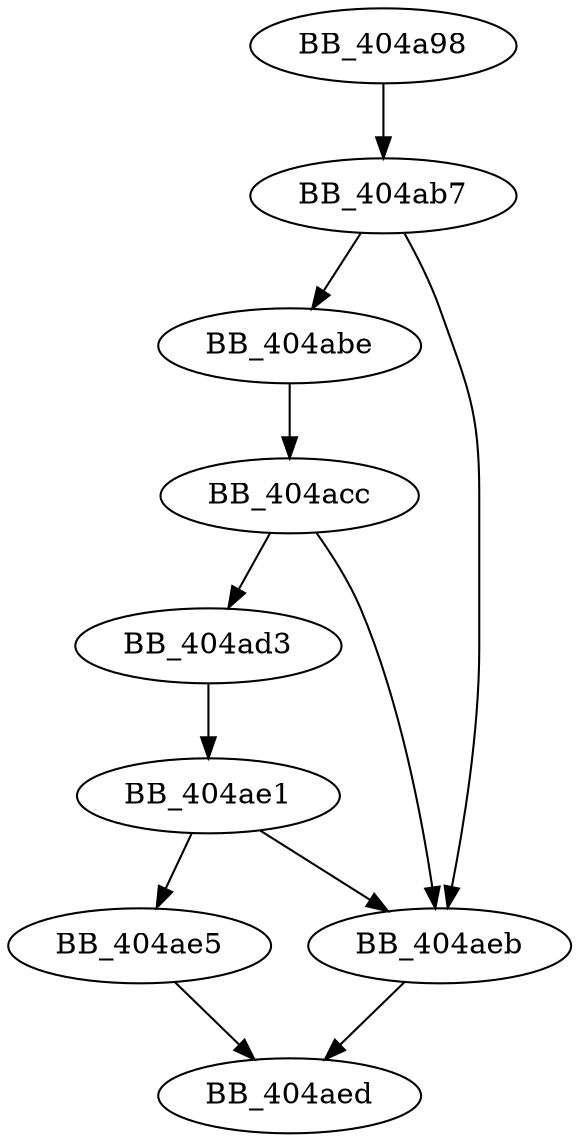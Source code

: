 DiGraph sub_404A98{
BB_404a98->BB_404ab7
BB_404ab7->BB_404abe
BB_404ab7->BB_404aeb
BB_404abe->BB_404acc
BB_404acc->BB_404ad3
BB_404acc->BB_404aeb
BB_404ad3->BB_404ae1
BB_404ae1->BB_404ae5
BB_404ae1->BB_404aeb
BB_404ae5->BB_404aed
BB_404aeb->BB_404aed
}
